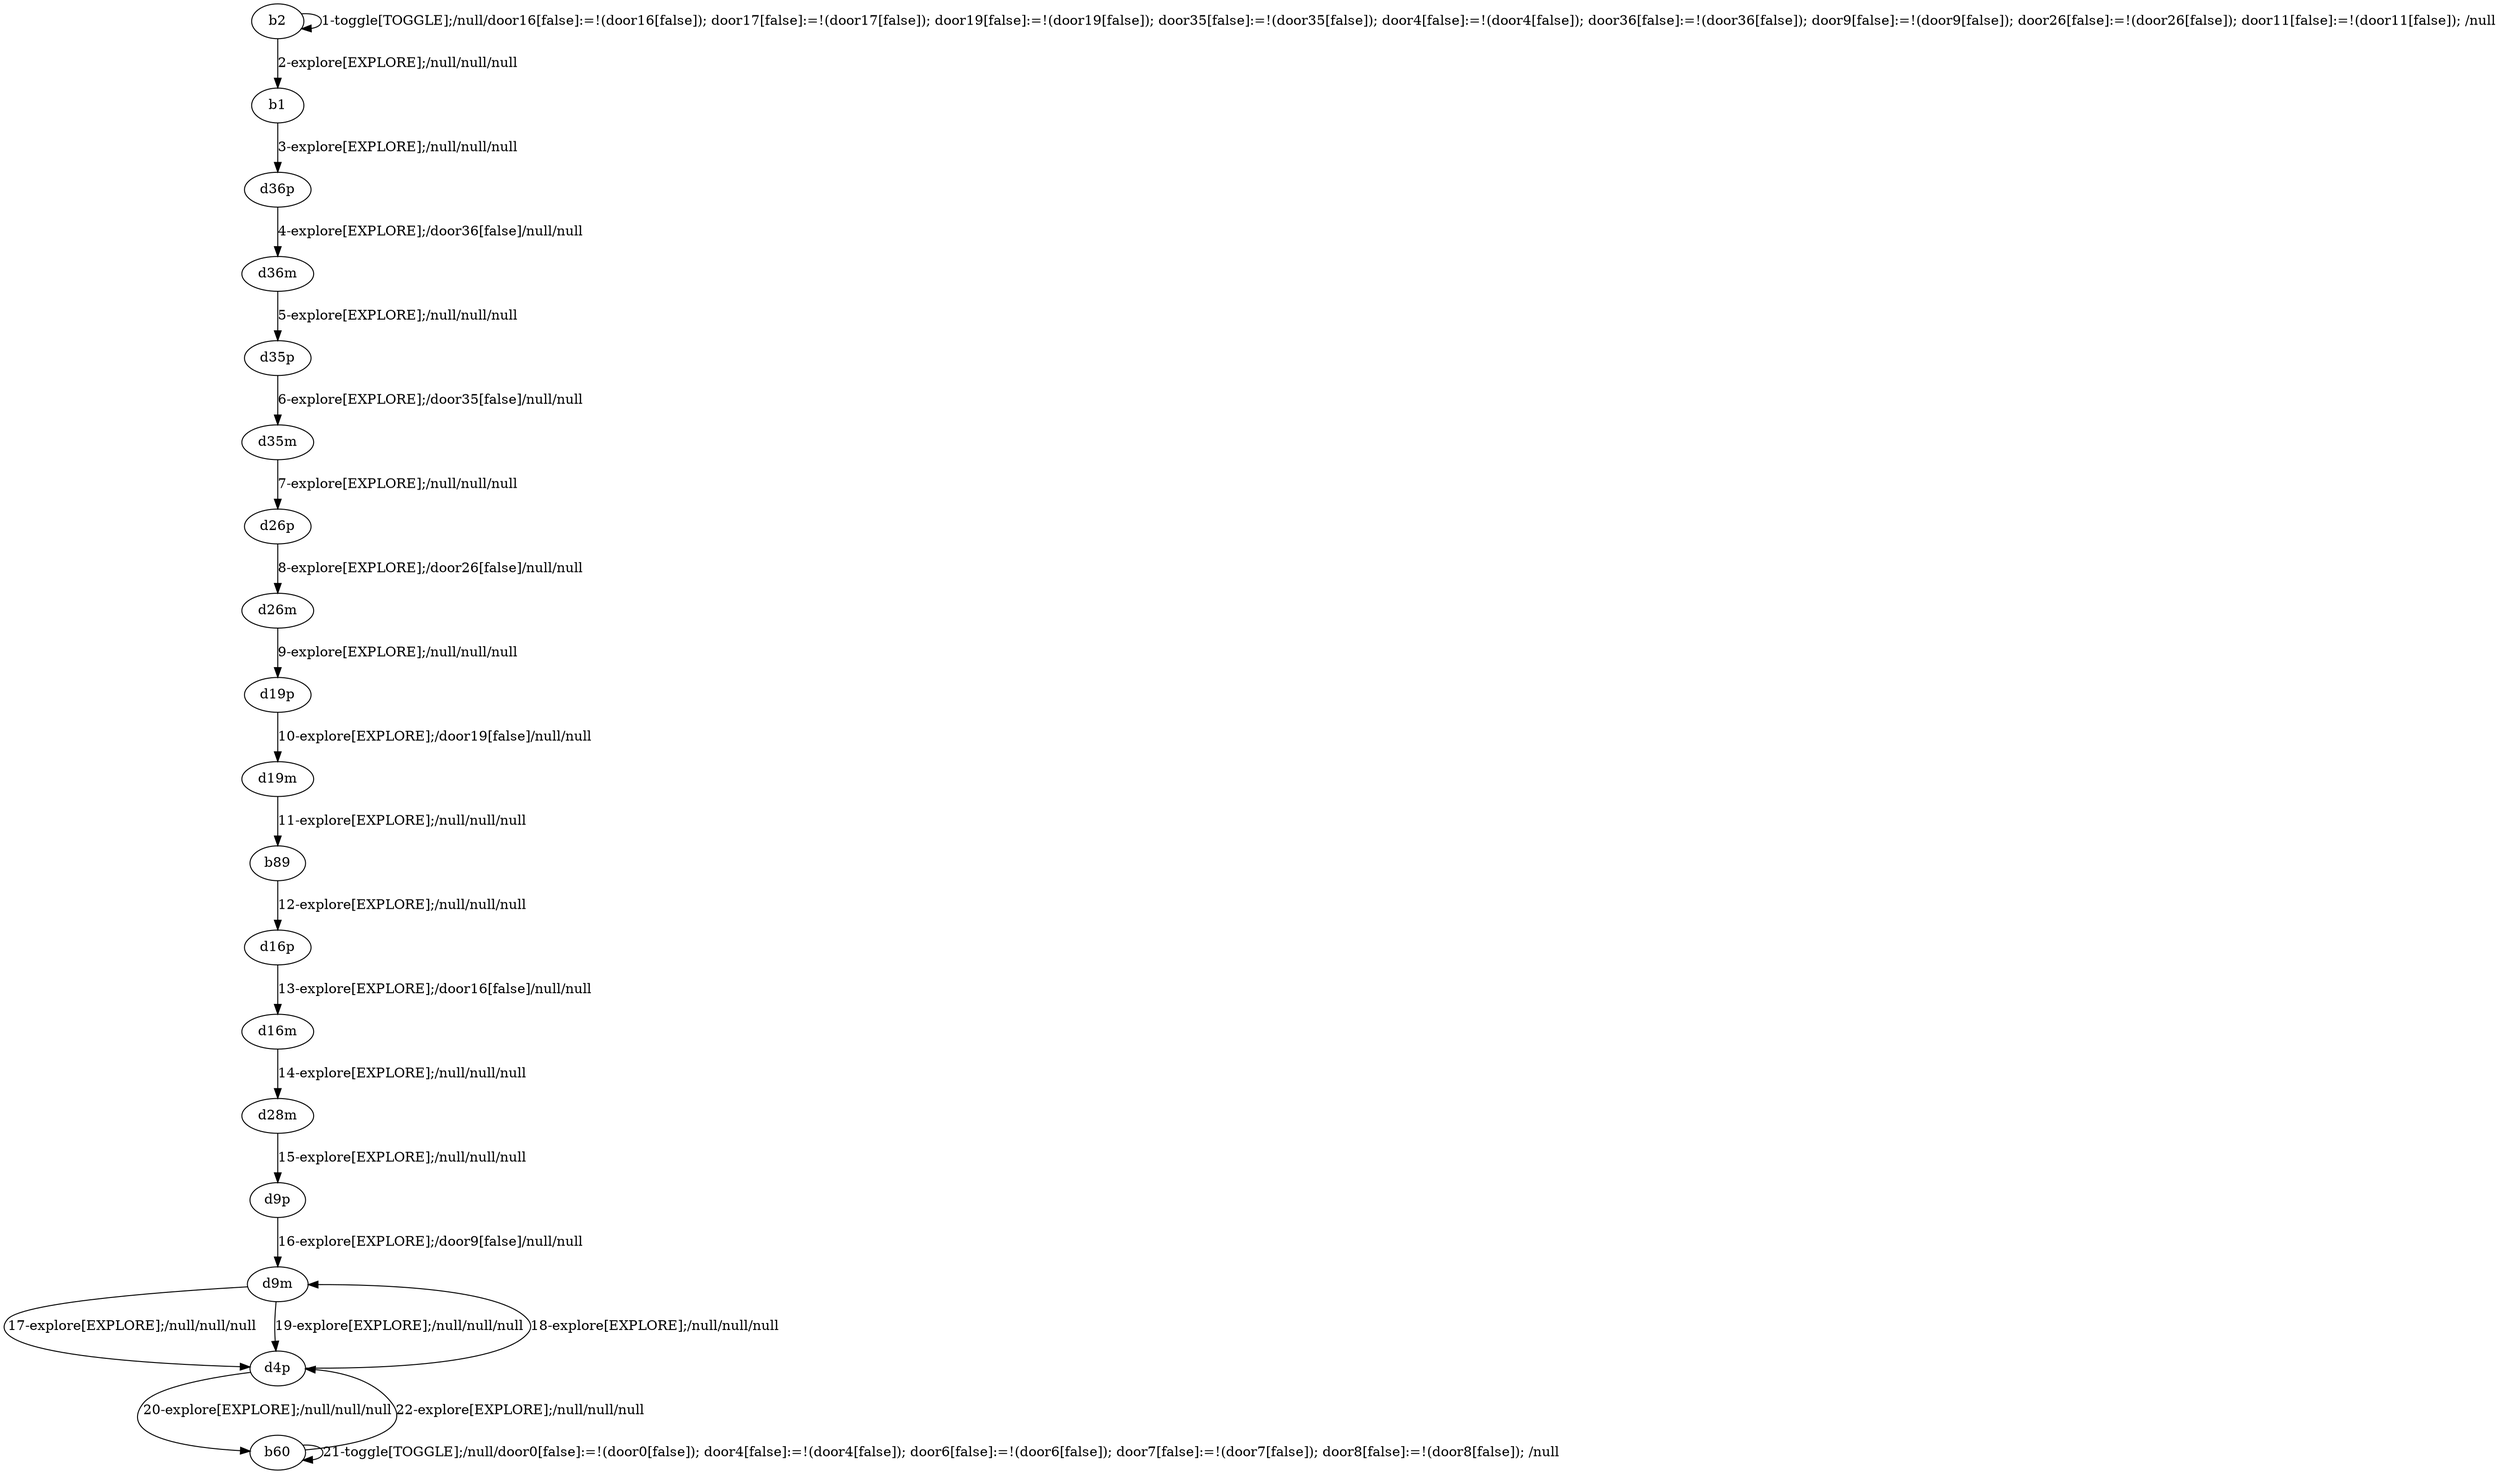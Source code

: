 # Total number of goals covered by this test: 1
# d4p --> d9m

digraph g {
"b2" -> "b2" [label = "1-toggle[TOGGLE];/null/door16[false]:=!(door16[false]); door17[false]:=!(door17[false]); door19[false]:=!(door19[false]); door35[false]:=!(door35[false]); door4[false]:=!(door4[false]); door36[false]:=!(door36[false]); door9[false]:=!(door9[false]); door26[false]:=!(door26[false]); door11[false]:=!(door11[false]); /null"];
"b2" -> "b1" [label = "2-explore[EXPLORE];/null/null/null"];
"b1" -> "d36p" [label = "3-explore[EXPLORE];/null/null/null"];
"d36p" -> "d36m" [label = "4-explore[EXPLORE];/door36[false]/null/null"];
"d36m" -> "d35p" [label = "5-explore[EXPLORE];/null/null/null"];
"d35p" -> "d35m" [label = "6-explore[EXPLORE];/door35[false]/null/null"];
"d35m" -> "d26p" [label = "7-explore[EXPLORE];/null/null/null"];
"d26p" -> "d26m" [label = "8-explore[EXPLORE];/door26[false]/null/null"];
"d26m" -> "d19p" [label = "9-explore[EXPLORE];/null/null/null"];
"d19p" -> "d19m" [label = "10-explore[EXPLORE];/door19[false]/null/null"];
"d19m" -> "b89" [label = "11-explore[EXPLORE];/null/null/null"];
"b89" -> "d16p" [label = "12-explore[EXPLORE];/null/null/null"];
"d16p" -> "d16m" [label = "13-explore[EXPLORE];/door16[false]/null/null"];
"d16m" -> "d28m" [label = "14-explore[EXPLORE];/null/null/null"];
"d28m" -> "d9p" [label = "15-explore[EXPLORE];/null/null/null"];
"d9p" -> "d9m" [label = "16-explore[EXPLORE];/door9[false]/null/null"];
"d9m" -> "d4p" [label = "17-explore[EXPLORE];/null/null/null"];
"d4p" -> "d9m" [label = "18-explore[EXPLORE];/null/null/null"];
"d9m" -> "d4p" [label = "19-explore[EXPLORE];/null/null/null"];
"d4p" -> "b60" [label = "20-explore[EXPLORE];/null/null/null"];
"b60" -> "b60" [label = "21-toggle[TOGGLE];/null/door0[false]:=!(door0[false]); door4[false]:=!(door4[false]); door6[false]:=!(door6[false]); door7[false]:=!(door7[false]); door8[false]:=!(door8[false]); /null"];
"b60" -> "d4p" [label = "22-explore[EXPLORE];/null/null/null"];
}
